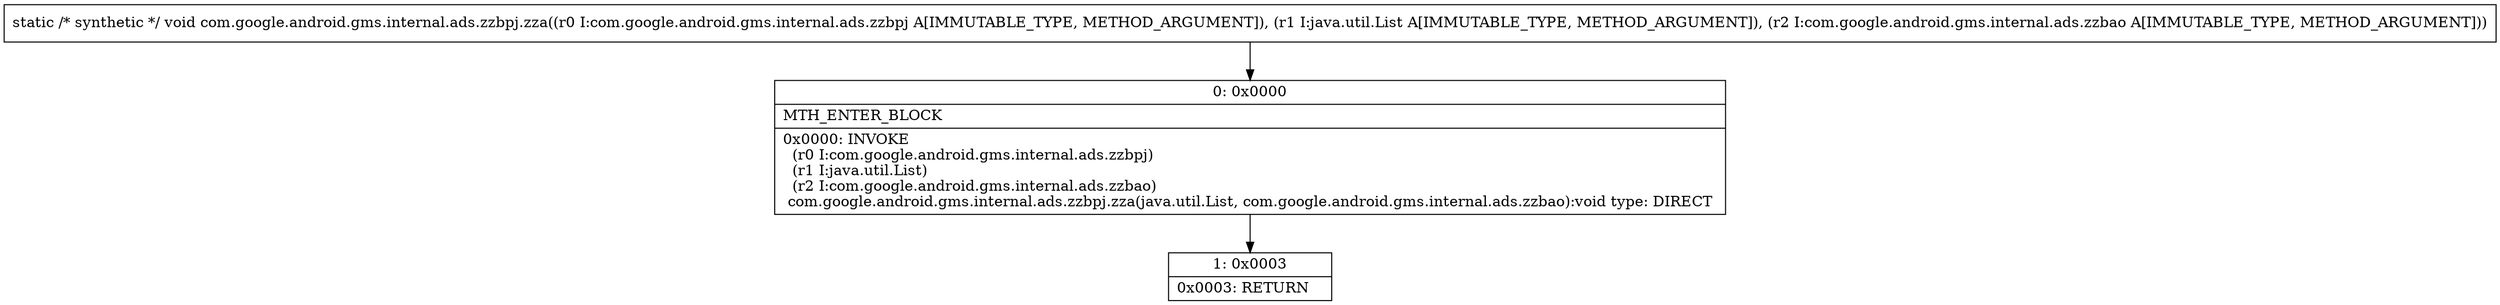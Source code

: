digraph "CFG forcom.google.android.gms.internal.ads.zzbpj.zza(Lcom\/google\/android\/gms\/internal\/ads\/zzbpj;Ljava\/util\/List;Lcom\/google\/android\/gms\/internal\/ads\/zzbao;)V" {
Node_0 [shape=record,label="{0\:\ 0x0000|MTH_ENTER_BLOCK\l|0x0000: INVOKE  \l  (r0 I:com.google.android.gms.internal.ads.zzbpj)\l  (r1 I:java.util.List)\l  (r2 I:com.google.android.gms.internal.ads.zzbao)\l com.google.android.gms.internal.ads.zzbpj.zza(java.util.List, com.google.android.gms.internal.ads.zzbao):void type: DIRECT \l}"];
Node_1 [shape=record,label="{1\:\ 0x0003|0x0003: RETURN   \l}"];
MethodNode[shape=record,label="{static \/* synthetic *\/ void com.google.android.gms.internal.ads.zzbpj.zza((r0 I:com.google.android.gms.internal.ads.zzbpj A[IMMUTABLE_TYPE, METHOD_ARGUMENT]), (r1 I:java.util.List A[IMMUTABLE_TYPE, METHOD_ARGUMENT]), (r2 I:com.google.android.gms.internal.ads.zzbao A[IMMUTABLE_TYPE, METHOD_ARGUMENT])) }"];
MethodNode -> Node_0;
Node_0 -> Node_1;
}

